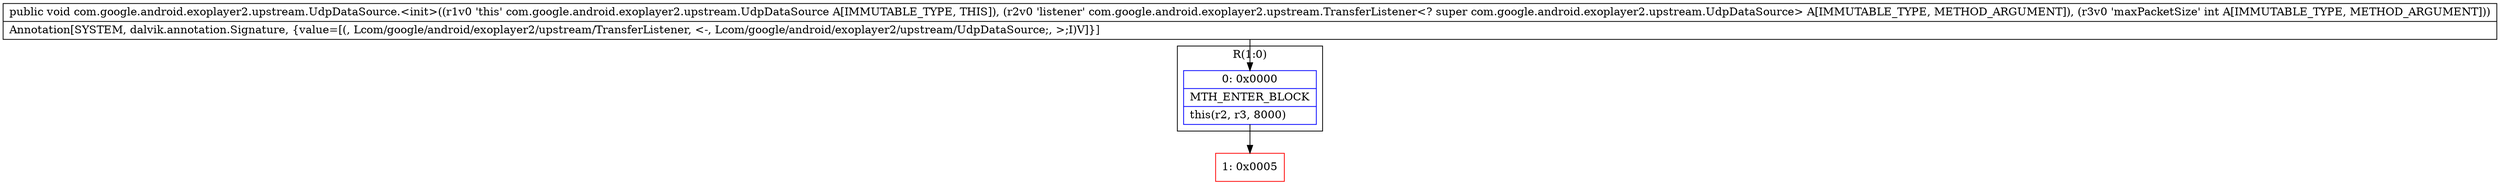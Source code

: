 digraph "CFG forcom.google.android.exoplayer2.upstream.UdpDataSource.\<init\>(Lcom\/google\/android\/exoplayer2\/upstream\/TransferListener;I)V" {
subgraph cluster_Region_477348591 {
label = "R(1:0)";
node [shape=record,color=blue];
Node_0 [shape=record,label="{0\:\ 0x0000|MTH_ENTER_BLOCK\l|this(r2, r3, 8000)\l}"];
}
Node_1 [shape=record,color=red,label="{1\:\ 0x0005}"];
MethodNode[shape=record,label="{public void com.google.android.exoplayer2.upstream.UdpDataSource.\<init\>((r1v0 'this' com.google.android.exoplayer2.upstream.UdpDataSource A[IMMUTABLE_TYPE, THIS]), (r2v0 'listener' com.google.android.exoplayer2.upstream.TransferListener\<? super com.google.android.exoplayer2.upstream.UdpDataSource\> A[IMMUTABLE_TYPE, METHOD_ARGUMENT]), (r3v0 'maxPacketSize' int A[IMMUTABLE_TYPE, METHOD_ARGUMENT]))  | Annotation[SYSTEM, dalvik.annotation.Signature, \{value=[(, Lcom\/google\/android\/exoplayer2\/upstream\/TransferListener, \<\-, Lcom\/google\/android\/exoplayer2\/upstream\/UdpDataSource;, \>;I)V]\}]\l}"];
MethodNode -> Node_0;
Node_0 -> Node_1;
}

